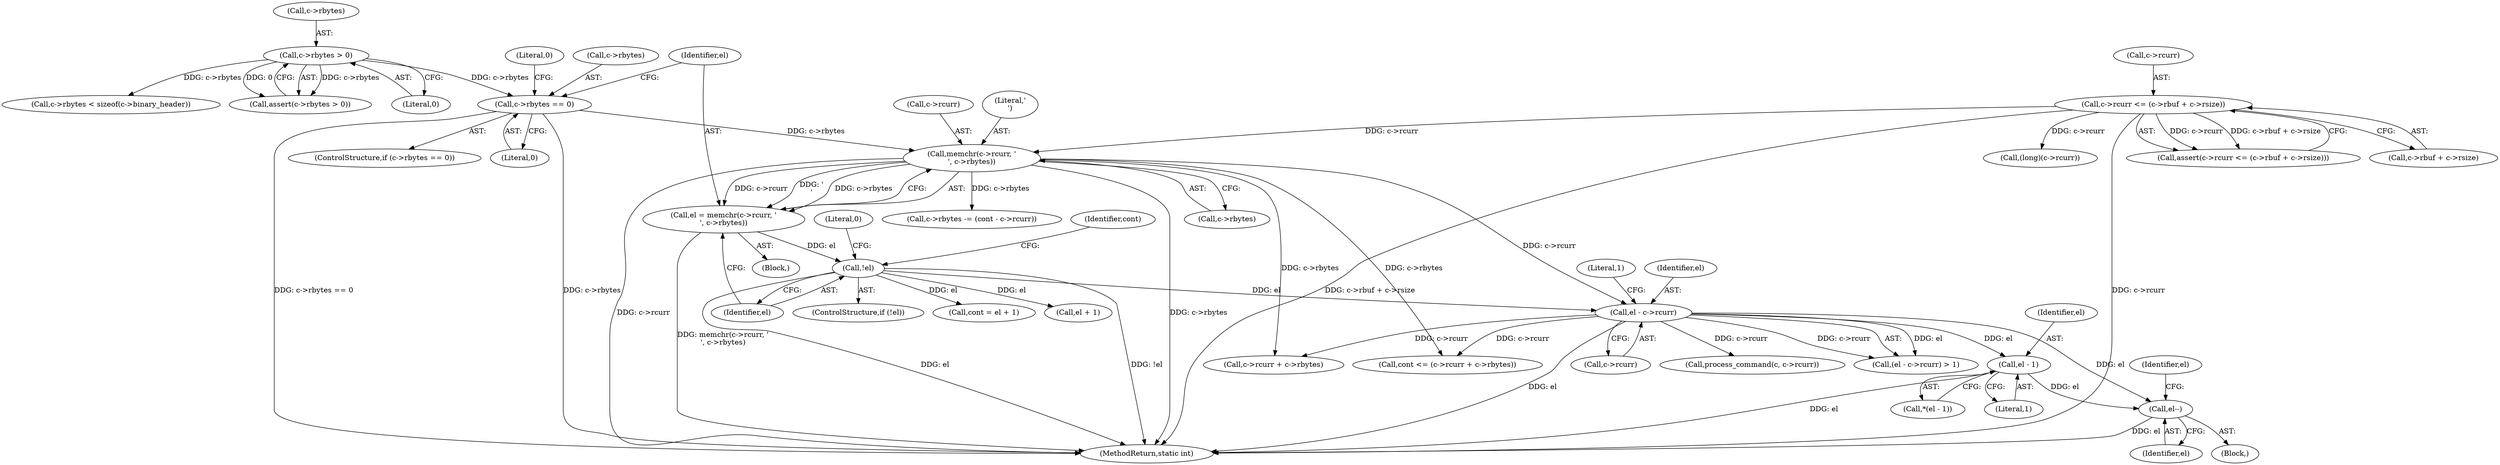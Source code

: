 digraph "0_memcached_75cc83685e103bc8ba380a57468c8f04413033f9@pointer" {
"1000511" [label="(Call,el - 1)"];
"1000503" [label="(Call,el - c->rcurr)"];
"1000491" [label="(Call,!el)"];
"1000480" [label="(Call,el = memchr(c->rcurr, '\n', c->rbytes))"];
"1000482" [label="(Call,memchr(c->rcurr, '\n', c->rbytes))"];
"1000113" [label="(Call,c->rcurr <= (c->rbuf + c->rsize))"];
"1000473" [label="(Call,c->rbytes == 0)"];
"1000125" [label="(Call,c->rbytes > 0)"];
"1000516" [label="(Call,el--)"];
"1000473" [label="(Call,c->rbytes == 0)"];
"1000510" [label="(Call,*(el - 1))"];
"1000474" [label="(Call,c->rbytes)"];
"1000483" [label="(Call,c->rcurr)"];
"1000496" [label="(Identifier,cont)"];
"1000503" [label="(Call,el - c->rcurr)"];
"1000193" [label="(Call,c->rbytes < sizeof(c->binary_header))"];
"1000515" [label="(Block,)"];
"1000517" [label="(Identifier,el)"];
"1000513" [label="(Literal,1)"];
"1000486" [label="(Literal,'\n')"];
"1000523" [label="(Call,cont <= (c->rcurr + c->rbytes))"];
"1000512" [label="(Identifier,el)"];
"1000505" [label="(Call,c->rcurr)"];
"1000520" [label="(Identifier,el)"];
"1000480" [label="(Call,el = memchr(c->rcurr, '\n', c->rbytes))"];
"1000126" [label="(Call,c->rbytes)"];
"1000532" [label="(Call,process_command(c, c->rcurr))"];
"1000481" [label="(Identifier,el)"];
"1000482" [label="(Call,memchr(c->rcurr, '\n', c->rbytes))"];
"1000508" [label="(Literal,1)"];
"1000125" [label="(Call,c->rbytes > 0)"];
"1000491" [label="(Call,!el)"];
"1000492" [label="(Identifier,el)"];
"1000504" [label="(Identifier,el)"];
"1000129" [label="(Literal,0)"];
"1000477" [label="(Literal,0)"];
"1000495" [label="(Call,cont = el + 1)"];
"1000112" [label="(Call,assert(c->rcurr <= (c->rbuf + c->rsize)))"];
"1000511" [label="(Call,el - 1)"];
"1000124" [label="(Call,assert(c->rbytes > 0))"];
"1000502" [label="(Call,(el - c->rcurr) > 1)"];
"1000469" [label="(Block,)"];
"1000537" [label="(Call,c->rbytes -= (cont - c->rcurr))"];
"1000113" [label="(Call,c->rcurr <= (c->rbuf + c->rsize))"];
"1000479" [label="(Literal,0)"];
"1000117" [label="(Call,c->rbuf + c->rsize)"];
"1000516" [label="(Call,el--)"];
"1000525" [label="(Call,c->rcurr + c->rbytes)"];
"1000209" [label="(Call,(long)(c->rcurr))"];
"1000472" [label="(ControlStructure,if (c->rbytes == 0))"];
"1000487" [label="(Call,c->rbytes)"];
"1000497" [label="(Call,el + 1)"];
"1000565" [label="(MethodReturn,static int)"];
"1000114" [label="(Call,c->rcurr)"];
"1000490" [label="(ControlStructure,if (!el))"];
"1000494" [label="(Literal,0)"];
"1000511" -> "1000510"  [label="AST: "];
"1000511" -> "1000513"  [label="CFG: "];
"1000512" -> "1000511"  [label="AST: "];
"1000513" -> "1000511"  [label="AST: "];
"1000510" -> "1000511"  [label="CFG: "];
"1000511" -> "1000565"  [label="DDG: el"];
"1000503" -> "1000511"  [label="DDG: el"];
"1000511" -> "1000516"  [label="DDG: el"];
"1000503" -> "1000502"  [label="AST: "];
"1000503" -> "1000505"  [label="CFG: "];
"1000504" -> "1000503"  [label="AST: "];
"1000505" -> "1000503"  [label="AST: "];
"1000508" -> "1000503"  [label="CFG: "];
"1000503" -> "1000565"  [label="DDG: el"];
"1000503" -> "1000502"  [label="DDG: el"];
"1000503" -> "1000502"  [label="DDG: c->rcurr"];
"1000491" -> "1000503"  [label="DDG: el"];
"1000482" -> "1000503"  [label="DDG: c->rcurr"];
"1000503" -> "1000516"  [label="DDG: el"];
"1000503" -> "1000523"  [label="DDG: c->rcurr"];
"1000503" -> "1000525"  [label="DDG: c->rcurr"];
"1000503" -> "1000532"  [label="DDG: c->rcurr"];
"1000491" -> "1000490"  [label="AST: "];
"1000491" -> "1000492"  [label="CFG: "];
"1000492" -> "1000491"  [label="AST: "];
"1000494" -> "1000491"  [label="CFG: "];
"1000496" -> "1000491"  [label="CFG: "];
"1000491" -> "1000565"  [label="DDG: !el"];
"1000491" -> "1000565"  [label="DDG: el"];
"1000480" -> "1000491"  [label="DDG: el"];
"1000491" -> "1000495"  [label="DDG: el"];
"1000491" -> "1000497"  [label="DDG: el"];
"1000480" -> "1000469"  [label="AST: "];
"1000480" -> "1000482"  [label="CFG: "];
"1000481" -> "1000480"  [label="AST: "];
"1000482" -> "1000480"  [label="AST: "];
"1000492" -> "1000480"  [label="CFG: "];
"1000480" -> "1000565"  [label="DDG: memchr(c->rcurr, '\n', c->rbytes)"];
"1000482" -> "1000480"  [label="DDG: c->rcurr"];
"1000482" -> "1000480"  [label="DDG: '\n'"];
"1000482" -> "1000480"  [label="DDG: c->rbytes"];
"1000482" -> "1000487"  [label="CFG: "];
"1000483" -> "1000482"  [label="AST: "];
"1000486" -> "1000482"  [label="AST: "];
"1000487" -> "1000482"  [label="AST: "];
"1000482" -> "1000565"  [label="DDG: c->rcurr"];
"1000482" -> "1000565"  [label="DDG: c->rbytes"];
"1000113" -> "1000482"  [label="DDG: c->rcurr"];
"1000473" -> "1000482"  [label="DDG: c->rbytes"];
"1000482" -> "1000523"  [label="DDG: c->rbytes"];
"1000482" -> "1000525"  [label="DDG: c->rbytes"];
"1000482" -> "1000537"  [label="DDG: c->rbytes"];
"1000113" -> "1000112"  [label="AST: "];
"1000113" -> "1000117"  [label="CFG: "];
"1000114" -> "1000113"  [label="AST: "];
"1000117" -> "1000113"  [label="AST: "];
"1000112" -> "1000113"  [label="CFG: "];
"1000113" -> "1000565"  [label="DDG: c->rbuf + c->rsize"];
"1000113" -> "1000565"  [label="DDG: c->rcurr"];
"1000113" -> "1000112"  [label="DDG: c->rcurr"];
"1000113" -> "1000112"  [label="DDG: c->rbuf + c->rsize"];
"1000113" -> "1000209"  [label="DDG: c->rcurr"];
"1000473" -> "1000472"  [label="AST: "];
"1000473" -> "1000477"  [label="CFG: "];
"1000474" -> "1000473"  [label="AST: "];
"1000477" -> "1000473"  [label="AST: "];
"1000479" -> "1000473"  [label="CFG: "];
"1000481" -> "1000473"  [label="CFG: "];
"1000473" -> "1000565"  [label="DDG: c->rbytes"];
"1000473" -> "1000565"  [label="DDG: c->rbytes == 0"];
"1000125" -> "1000473"  [label="DDG: c->rbytes"];
"1000125" -> "1000124"  [label="AST: "];
"1000125" -> "1000129"  [label="CFG: "];
"1000126" -> "1000125"  [label="AST: "];
"1000129" -> "1000125"  [label="AST: "];
"1000124" -> "1000125"  [label="CFG: "];
"1000125" -> "1000124"  [label="DDG: c->rbytes"];
"1000125" -> "1000124"  [label="DDG: 0"];
"1000125" -> "1000193"  [label="DDG: c->rbytes"];
"1000516" -> "1000515"  [label="AST: "];
"1000516" -> "1000517"  [label="CFG: "];
"1000517" -> "1000516"  [label="AST: "];
"1000520" -> "1000516"  [label="CFG: "];
"1000516" -> "1000565"  [label="DDG: el"];
}
